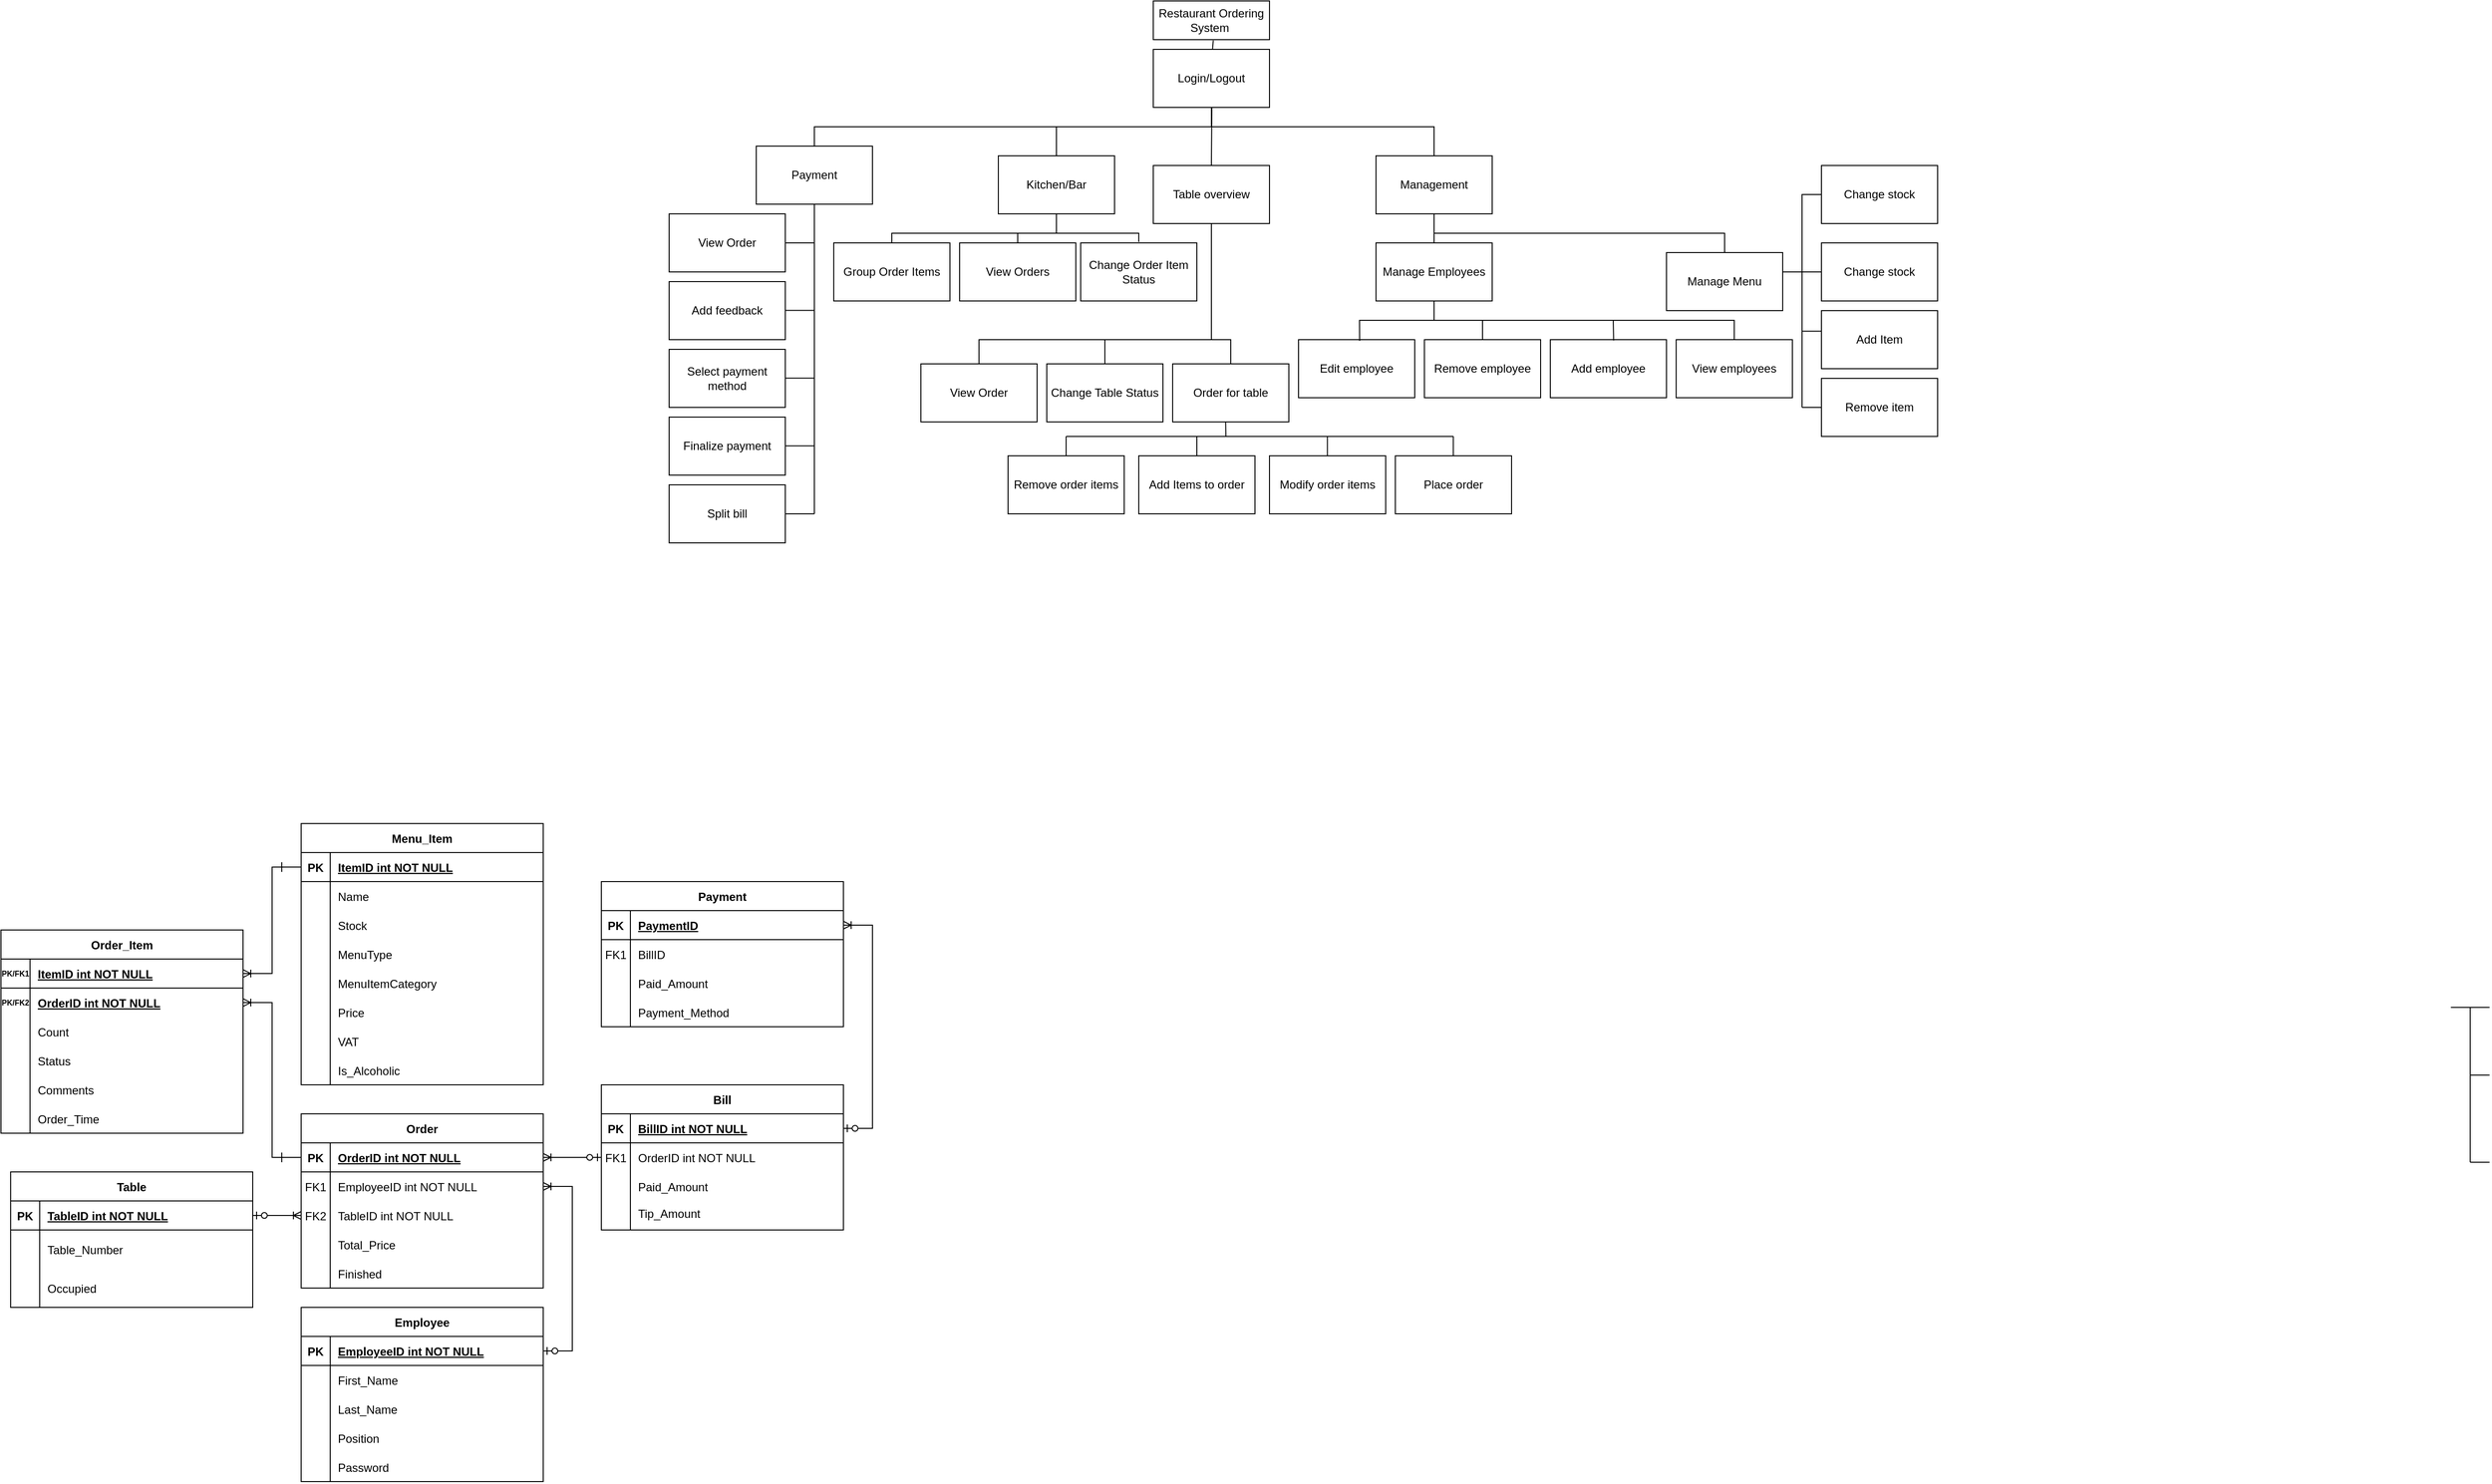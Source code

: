 <mxfile version="24.5.4" type="github">
  <diagram id="R2lEEEUBdFMjLlhIrx00" name="Page-1">
    <mxGraphModel dx="698" dy="1505" grid="1" gridSize="10" guides="1" tooltips="1" connect="1" arrows="1" fold="1" page="1" pageScale="1" pageWidth="850" pageHeight="1100" math="0" shadow="0" extFonts="Permanent Marker^https://fonts.googleapis.com/css?family=Permanent+Marker">
      <root>
        <mxCell id="0" />
        <mxCell id="1" parent="0" />
        <mxCell id="b7wH9J0cJFTUyOy4iVLP-141" value="" style="group" vertex="1" connectable="0" parent="1">
          <mxGeometry x="100" y="-130" width="250.0" height="210" as="geometry" />
        </mxCell>
        <mxCell id="b7wH9J0cJFTUyOy4iVLP-11" value="Order_Item" style="shape=table;startSize=30;container=1;collapsible=1;childLayout=tableLayout;fixedRows=1;rowLines=0;fontStyle=1;align=center;resizeLast=1;" vertex="1" parent="b7wH9J0cJFTUyOy4iVLP-141">
          <mxGeometry width="250.0" height="210" as="geometry" />
        </mxCell>
        <mxCell id="b7wH9J0cJFTUyOy4iVLP-12" value="" style="shape=partialRectangle;collapsible=0;dropTarget=0;pointerEvents=0;fillColor=none;points=[[0,0.5],[1,0.5]];portConstraint=eastwest;top=0;left=0;right=0;bottom=1;" vertex="1" parent="b7wH9J0cJFTUyOy4iVLP-11">
          <mxGeometry y="30" width="250.0" height="30" as="geometry" />
        </mxCell>
        <mxCell id="b7wH9J0cJFTUyOy4iVLP-13" value="PK/FK1" style="shape=partialRectangle;overflow=hidden;connectable=0;fillColor=none;top=0;left=0;bottom=0;right=0;fontStyle=1;fontSize=8;" vertex="1" parent="b7wH9J0cJFTUyOy4iVLP-12">
          <mxGeometry width="30" height="30" as="geometry">
            <mxRectangle width="30" height="30" as="alternateBounds" />
          </mxGeometry>
        </mxCell>
        <mxCell id="b7wH9J0cJFTUyOy4iVLP-14" value="ItemID int NOT NULL " style="shape=partialRectangle;overflow=hidden;connectable=0;fillColor=none;top=0;left=0;bottom=0;right=0;align=left;spacingLeft=6;fontStyle=5;" vertex="1" parent="b7wH9J0cJFTUyOy4iVLP-12">
          <mxGeometry x="30" width="220.0" height="30" as="geometry">
            <mxRectangle width="220.0" height="30" as="alternateBounds" />
          </mxGeometry>
        </mxCell>
        <mxCell id="b7wH9J0cJFTUyOy4iVLP-15" value="" style="shape=partialRectangle;collapsible=0;dropTarget=0;pointerEvents=0;fillColor=none;points=[[0,0.5],[1,0.5]];portConstraint=eastwest;top=0;left=0;right=0;bottom=0;" vertex="1" parent="b7wH9J0cJFTUyOy4iVLP-11">
          <mxGeometry y="60" width="250.0" height="30" as="geometry" />
        </mxCell>
        <mxCell id="b7wH9J0cJFTUyOy4iVLP-16" value="PK/FK2" style="shape=partialRectangle;overflow=hidden;connectable=0;fillColor=none;top=0;left=0;bottom=0;right=0;fontSize=8;fontStyle=1" vertex="1" parent="b7wH9J0cJFTUyOy4iVLP-15">
          <mxGeometry width="30" height="30" as="geometry">
            <mxRectangle width="30" height="30" as="alternateBounds" />
          </mxGeometry>
        </mxCell>
        <mxCell id="b7wH9J0cJFTUyOy4iVLP-17" value="OrderID int NOT NULL" style="shape=partialRectangle;overflow=hidden;connectable=0;fillColor=none;top=0;left=0;bottom=0;right=0;align=left;spacingLeft=6;fontStyle=5" vertex="1" parent="b7wH9J0cJFTUyOy4iVLP-15">
          <mxGeometry x="30" width="220.0" height="30" as="geometry">
            <mxRectangle width="220.0" height="30" as="alternateBounds" />
          </mxGeometry>
        </mxCell>
        <mxCell id="b7wH9J0cJFTUyOy4iVLP-18" value="" style="shape=partialRectangle;collapsible=0;dropTarget=0;pointerEvents=0;fillColor=none;points=[[0,0.5],[1,0.5]];portConstraint=eastwest;top=0;left=0;right=0;bottom=0;" vertex="1" parent="b7wH9J0cJFTUyOy4iVLP-11">
          <mxGeometry y="90" width="250.0" height="30" as="geometry" />
        </mxCell>
        <mxCell id="b7wH9J0cJFTUyOy4iVLP-19" value="" style="shape=partialRectangle;overflow=hidden;connectable=0;fillColor=none;top=0;left=0;bottom=0;right=0;" vertex="1" parent="b7wH9J0cJFTUyOy4iVLP-18">
          <mxGeometry width="30" height="30" as="geometry">
            <mxRectangle width="30" height="30" as="alternateBounds" />
          </mxGeometry>
        </mxCell>
        <mxCell id="b7wH9J0cJFTUyOy4iVLP-20" value="Count" style="shape=partialRectangle;overflow=hidden;connectable=0;fillColor=none;top=0;left=0;bottom=0;right=0;align=left;spacingLeft=6;" vertex="1" parent="b7wH9J0cJFTUyOy4iVLP-18">
          <mxGeometry x="30" width="220.0" height="30" as="geometry">
            <mxRectangle width="220.0" height="30" as="alternateBounds" />
          </mxGeometry>
        </mxCell>
        <mxCell id="b7wH9J0cJFTUyOy4iVLP-134" value="" style="shape=partialRectangle;overflow=hidden;connectable=0;fillColor=none;top=0;left=0;bottom=0;right=0;" vertex="1" parent="b7wH9J0cJFTUyOy4iVLP-141">
          <mxGeometry y="120" width="30" height="30" as="geometry">
            <mxRectangle width="30" height="30" as="alternateBounds" />
          </mxGeometry>
        </mxCell>
        <mxCell id="b7wH9J0cJFTUyOy4iVLP-135" value="Status" style="shape=partialRectangle;overflow=hidden;connectable=0;fillColor=none;top=0;left=0;bottom=0;right=0;align=left;spacingLeft=6;" vertex="1" parent="b7wH9J0cJFTUyOy4iVLP-141">
          <mxGeometry x="30" y="120" width="220.0" height="30" as="geometry">
            <mxRectangle width="220.0" height="30" as="alternateBounds" />
          </mxGeometry>
        </mxCell>
        <mxCell id="b7wH9J0cJFTUyOy4iVLP-136" value="" style="shape=partialRectangle;overflow=hidden;connectable=0;fillColor=none;top=0;left=0;bottom=0;right=0;" vertex="1" parent="b7wH9J0cJFTUyOy4iVLP-141">
          <mxGeometry y="145" width="30" height="30" as="geometry">
            <mxRectangle width="30" height="30" as="alternateBounds" />
          </mxGeometry>
        </mxCell>
        <mxCell id="b7wH9J0cJFTUyOy4iVLP-137" value="Comments" style="shape=partialRectangle;overflow=hidden;connectable=0;fillColor=none;top=0;left=0;bottom=0;right=0;align=left;spacingLeft=6;" vertex="1" parent="b7wH9J0cJFTUyOy4iVLP-141">
          <mxGeometry x="30" y="150" width="220.0" height="30" as="geometry">
            <mxRectangle width="220.0" height="30" as="alternateBounds" />
          </mxGeometry>
        </mxCell>
        <mxCell id="b7wH9J0cJFTUyOy4iVLP-138" value="" style="shape=partialRectangle;overflow=hidden;connectable=0;fillColor=none;top=0;left=0;bottom=0;right=0;" vertex="1" parent="b7wH9J0cJFTUyOy4iVLP-141">
          <mxGeometry y="180" width="30" height="30" as="geometry">
            <mxRectangle width="30" height="30" as="alternateBounds" />
          </mxGeometry>
        </mxCell>
        <mxCell id="b7wH9J0cJFTUyOy4iVLP-139" value="Order_Time" style="shape=partialRectangle;overflow=hidden;connectable=0;fillColor=none;top=0;left=0;bottom=0;right=0;align=left;spacingLeft=6;" vertex="1" parent="b7wH9J0cJFTUyOy4iVLP-141">
          <mxGeometry x="30" y="180" width="220.0" height="30" as="geometry">
            <mxRectangle width="220.0" height="30" as="alternateBounds" />
          </mxGeometry>
        </mxCell>
        <mxCell id="b7wH9J0cJFTUyOy4iVLP-140" value="" style="endArrow=none;html=1;rounded=0;" edge="1" parent="b7wH9J0cJFTUyOy4iVLP-141">
          <mxGeometry width="50" height="50" relative="1" as="geometry">
            <mxPoint x="30" y="210" as="sourcePoint" />
            <mxPoint x="30" y="120" as="targetPoint" />
          </mxGeometry>
        </mxCell>
        <mxCell id="b7wH9J0cJFTUyOy4iVLP-147" value="" style="group" vertex="1" connectable="0" parent="1">
          <mxGeometry x="720" y="30" width="250" height="150" as="geometry" />
        </mxCell>
        <mxCell id="b7wH9J0cJFTUyOy4iVLP-119" value="Bill" style="shape=table;startSize=30;container=1;collapsible=1;childLayout=tableLayout;fixedRows=1;rowLines=0;fontStyle=1;align=center;resizeLast=1;" vertex="1" parent="b7wH9J0cJFTUyOy4iVLP-147">
          <mxGeometry width="250" height="150.0" as="geometry" />
        </mxCell>
        <mxCell id="b7wH9J0cJFTUyOy4iVLP-120" value="" style="shape=partialRectangle;collapsible=0;dropTarget=0;pointerEvents=0;fillColor=none;points=[[0,0.5],[1,0.5]];portConstraint=eastwest;top=0;left=0;right=0;bottom=1;" vertex="1" parent="b7wH9J0cJFTUyOy4iVLP-119">
          <mxGeometry y="30" width="250" height="30" as="geometry" />
        </mxCell>
        <mxCell id="b7wH9J0cJFTUyOy4iVLP-121" value="PK" style="shape=partialRectangle;overflow=hidden;connectable=0;fillColor=none;top=0;left=0;bottom=0;right=0;fontStyle=1;" vertex="1" parent="b7wH9J0cJFTUyOy4iVLP-120">
          <mxGeometry width="30" height="30" as="geometry">
            <mxRectangle width="30" height="30" as="alternateBounds" />
          </mxGeometry>
        </mxCell>
        <mxCell id="b7wH9J0cJFTUyOy4iVLP-122" value="BillID int NOT NULL " style="shape=partialRectangle;overflow=hidden;connectable=0;fillColor=none;top=0;left=0;bottom=0;right=0;align=left;spacingLeft=6;fontStyle=5;" vertex="1" parent="b7wH9J0cJFTUyOy4iVLP-120">
          <mxGeometry x="30" width="220" height="30" as="geometry">
            <mxRectangle width="220" height="30" as="alternateBounds" />
          </mxGeometry>
        </mxCell>
        <mxCell id="b7wH9J0cJFTUyOy4iVLP-123" value="" style="shape=partialRectangle;collapsible=0;dropTarget=0;pointerEvents=0;fillColor=none;points=[[0,0.5],[1,0.5]];portConstraint=eastwest;top=0;left=0;right=0;bottom=0;" vertex="1" parent="b7wH9J0cJFTUyOy4iVLP-119">
          <mxGeometry y="60" width="250" height="30" as="geometry" />
        </mxCell>
        <mxCell id="b7wH9J0cJFTUyOy4iVLP-124" value="FK1" style="shape=partialRectangle;overflow=hidden;connectable=0;fillColor=none;top=0;left=0;bottom=0;right=0;" vertex="1" parent="b7wH9J0cJFTUyOy4iVLP-123">
          <mxGeometry width="30" height="30" as="geometry">
            <mxRectangle width="30" height="30" as="alternateBounds" />
          </mxGeometry>
        </mxCell>
        <mxCell id="b7wH9J0cJFTUyOy4iVLP-125" value="OrderID int NOT NULL" style="shape=partialRectangle;overflow=hidden;connectable=0;fillColor=none;top=0;left=0;bottom=0;right=0;align=left;spacingLeft=6;" vertex="1" parent="b7wH9J0cJFTUyOy4iVLP-123">
          <mxGeometry x="30" width="220" height="30" as="geometry">
            <mxRectangle width="220" height="30" as="alternateBounds" />
          </mxGeometry>
        </mxCell>
        <mxCell id="b7wH9J0cJFTUyOy4iVLP-126" value="" style="shape=partialRectangle;collapsible=0;dropTarget=0;pointerEvents=0;fillColor=none;points=[[0,0.5],[1,0.5]];portConstraint=eastwest;top=0;left=0;right=0;bottom=0;" vertex="1" parent="b7wH9J0cJFTUyOy4iVLP-119">
          <mxGeometry y="90" width="250" height="30" as="geometry" />
        </mxCell>
        <mxCell id="b7wH9J0cJFTUyOy4iVLP-127" value="" style="shape=partialRectangle;overflow=hidden;connectable=0;fillColor=none;top=0;left=0;bottom=0;right=0;" vertex="1" parent="b7wH9J0cJFTUyOy4iVLP-126">
          <mxGeometry width="30" height="30" as="geometry">
            <mxRectangle width="30" height="30" as="alternateBounds" />
          </mxGeometry>
        </mxCell>
        <mxCell id="b7wH9J0cJFTUyOy4iVLP-128" value="Paid_Amount" style="shape=partialRectangle;overflow=hidden;connectable=0;fillColor=none;top=0;left=0;bottom=0;right=0;align=left;spacingLeft=6;" vertex="1" parent="b7wH9J0cJFTUyOy4iVLP-126">
          <mxGeometry x="30" width="220" height="30" as="geometry">
            <mxRectangle width="220" height="30" as="alternateBounds" />
          </mxGeometry>
        </mxCell>
        <mxCell id="b7wH9J0cJFTUyOy4iVLP-142" value="" style="shape=partialRectangle;overflow=hidden;connectable=0;fillColor=none;top=0;left=0;bottom=0;right=0;" vertex="1" parent="b7wH9J0cJFTUyOy4iVLP-147">
          <mxGeometry y="100" width="30" height="25" as="geometry">
            <mxRectangle width="30" height="30" as="alternateBounds" />
          </mxGeometry>
        </mxCell>
        <mxCell id="b7wH9J0cJFTUyOy4iVLP-143" value="Tip_Amount" style="shape=partialRectangle;overflow=hidden;connectable=0;fillColor=none;top=0;left=0;bottom=0;right=0;align=left;spacingLeft=6;" vertex="1" parent="b7wH9J0cJFTUyOy4iVLP-147">
          <mxGeometry x="30" y="120" width="220" height="25" as="geometry">
            <mxRectangle width="220" height="30" as="alternateBounds" />
          </mxGeometry>
        </mxCell>
        <mxCell id="b7wH9J0cJFTUyOy4iVLP-146" value="" style="endArrow=none;html=1;rounded=0;" edge="1" parent="b7wH9J0cJFTUyOy4iVLP-147">
          <mxGeometry width="50" height="50" relative="1" as="geometry">
            <mxPoint x="30" y="150" as="sourcePoint" />
            <mxPoint x="30" y="100" as="targetPoint" />
          </mxGeometry>
        </mxCell>
        <mxCell id="b7wH9J0cJFTUyOy4iVLP-159" value="" style="group" vertex="1" connectable="0" parent="1">
          <mxGeometry x="410" y="60" width="250" height="180" as="geometry" />
        </mxCell>
        <mxCell id="C-vyLk0tnHw3VtMMgP7b-2" value="Order" style="shape=table;startSize=30;container=1;collapsible=1;childLayout=tableLayout;fixedRows=1;rowLines=0;fontStyle=1;align=center;resizeLast=1;" parent="b7wH9J0cJFTUyOy4iVLP-159" vertex="1">
          <mxGeometry width="250" height="180" as="geometry" />
        </mxCell>
        <mxCell id="C-vyLk0tnHw3VtMMgP7b-3" value="" style="shape=partialRectangle;collapsible=0;dropTarget=0;pointerEvents=0;fillColor=none;points=[[0,0.5],[1,0.5]];portConstraint=eastwest;top=0;left=0;right=0;bottom=1;" parent="C-vyLk0tnHw3VtMMgP7b-2" vertex="1">
          <mxGeometry y="30" width="250" height="30" as="geometry" />
        </mxCell>
        <mxCell id="C-vyLk0tnHw3VtMMgP7b-4" value="PK" style="shape=partialRectangle;overflow=hidden;connectable=0;fillColor=none;top=0;left=0;bottom=0;right=0;fontStyle=1;" parent="C-vyLk0tnHw3VtMMgP7b-3" vertex="1">
          <mxGeometry width="30" height="30" as="geometry">
            <mxRectangle width="30" height="30" as="alternateBounds" />
          </mxGeometry>
        </mxCell>
        <mxCell id="C-vyLk0tnHw3VtMMgP7b-5" value="OrderID int NOT NULL " style="shape=partialRectangle;overflow=hidden;connectable=0;fillColor=none;top=0;left=0;bottom=0;right=0;align=left;spacingLeft=6;fontStyle=5;" parent="C-vyLk0tnHw3VtMMgP7b-3" vertex="1">
          <mxGeometry x="30" width="220" height="30" as="geometry">
            <mxRectangle width="220" height="30" as="alternateBounds" />
          </mxGeometry>
        </mxCell>
        <mxCell id="C-vyLk0tnHw3VtMMgP7b-6" value="" style="shape=partialRectangle;collapsible=0;dropTarget=0;pointerEvents=0;fillColor=none;points=[[0,0.5],[1,0.5]];portConstraint=eastwest;top=0;left=0;right=0;bottom=0;" parent="C-vyLk0tnHw3VtMMgP7b-2" vertex="1">
          <mxGeometry y="60" width="250" height="30" as="geometry" />
        </mxCell>
        <mxCell id="C-vyLk0tnHw3VtMMgP7b-7" value="FK1" style="shape=partialRectangle;overflow=hidden;connectable=0;fillColor=none;top=0;left=0;bottom=0;right=0;" parent="C-vyLk0tnHw3VtMMgP7b-6" vertex="1">
          <mxGeometry width="30" height="30" as="geometry">
            <mxRectangle width="30" height="30" as="alternateBounds" />
          </mxGeometry>
        </mxCell>
        <mxCell id="C-vyLk0tnHw3VtMMgP7b-8" value="EmployeeID int NOT NULL" style="shape=partialRectangle;overflow=hidden;connectable=0;fillColor=none;top=0;left=0;bottom=0;right=0;align=left;spacingLeft=6;" parent="C-vyLk0tnHw3VtMMgP7b-6" vertex="1">
          <mxGeometry x="30" width="220" height="30" as="geometry">
            <mxRectangle width="220" height="30" as="alternateBounds" />
          </mxGeometry>
        </mxCell>
        <mxCell id="C-vyLk0tnHw3VtMMgP7b-9" value="" style="shape=partialRectangle;collapsible=0;dropTarget=0;pointerEvents=0;fillColor=none;points=[[0,0.5],[1,0.5]];portConstraint=eastwest;top=0;left=0;right=0;bottom=0;" parent="C-vyLk0tnHw3VtMMgP7b-2" vertex="1">
          <mxGeometry y="90" width="250" height="30" as="geometry" />
        </mxCell>
        <mxCell id="C-vyLk0tnHw3VtMMgP7b-10" value="FK2" style="shape=partialRectangle;overflow=hidden;connectable=0;fillColor=none;top=0;left=0;bottom=0;right=0;" parent="C-vyLk0tnHw3VtMMgP7b-9" vertex="1">
          <mxGeometry width="30" height="30" as="geometry">
            <mxRectangle width="30" height="30" as="alternateBounds" />
          </mxGeometry>
        </mxCell>
        <mxCell id="C-vyLk0tnHw3VtMMgP7b-11" value="TableID int NOT NULL" style="shape=partialRectangle;overflow=hidden;connectable=0;fillColor=none;top=0;left=0;bottom=0;right=0;align=left;spacingLeft=6;" parent="C-vyLk0tnHw3VtMMgP7b-9" vertex="1">
          <mxGeometry x="30" width="220" height="30" as="geometry">
            <mxRectangle width="220" height="30" as="alternateBounds" />
          </mxGeometry>
        </mxCell>
        <mxCell id="b7wH9J0cJFTUyOy4iVLP-154" value="" style="shape=partialRectangle;overflow=hidden;connectable=0;fillColor=none;top=0;left=0;bottom=0;right=0;" vertex="1" parent="b7wH9J0cJFTUyOy4iVLP-159">
          <mxGeometry y="120" width="30" height="30" as="geometry">
            <mxRectangle width="30" height="30" as="alternateBounds" />
          </mxGeometry>
        </mxCell>
        <mxCell id="b7wH9J0cJFTUyOy4iVLP-155" value="Total_Price" style="shape=partialRectangle;overflow=hidden;connectable=0;fillColor=none;top=0;left=0;bottom=0;right=0;align=left;spacingLeft=6;" vertex="1" parent="b7wH9J0cJFTUyOy4iVLP-159">
          <mxGeometry x="30" y="120" width="220" height="30" as="geometry">
            <mxRectangle width="220" height="30" as="alternateBounds" />
          </mxGeometry>
        </mxCell>
        <mxCell id="b7wH9J0cJFTUyOy4iVLP-156" value="" style="shape=partialRectangle;overflow=hidden;connectable=0;fillColor=none;top=0;left=0;bottom=0;right=0;" vertex="1" parent="b7wH9J0cJFTUyOy4iVLP-159">
          <mxGeometry y="150" width="30" height="30" as="geometry">
            <mxRectangle width="30" height="30" as="alternateBounds" />
          </mxGeometry>
        </mxCell>
        <mxCell id="b7wH9J0cJFTUyOy4iVLP-157" value="Finished" style="shape=partialRectangle;overflow=hidden;connectable=0;fillColor=none;top=0;left=0;bottom=0;right=0;align=left;spacingLeft=6;" vertex="1" parent="b7wH9J0cJFTUyOy4iVLP-159">
          <mxGeometry x="30" y="150" width="220" height="30" as="geometry">
            <mxRectangle width="220" height="30" as="alternateBounds" />
          </mxGeometry>
        </mxCell>
        <mxCell id="b7wH9J0cJFTUyOy4iVLP-158" value="" style="endArrow=none;html=1;rounded=0;" edge="1" parent="b7wH9J0cJFTUyOy4iVLP-159">
          <mxGeometry width="50" height="50" relative="1" as="geometry">
            <mxPoint x="30" y="180" as="sourcePoint" />
            <mxPoint x="30" y="120" as="targetPoint" />
          </mxGeometry>
        </mxCell>
        <mxCell id="b7wH9J0cJFTUyOy4iVLP-160" value="" style="group" vertex="1" connectable="0" parent="1">
          <mxGeometry x="110" y="120" width="250" height="140" as="geometry" />
        </mxCell>
        <mxCell id="C-vyLk0tnHw3VtMMgP7b-23" value="Table" style="shape=table;startSize=30;container=1;collapsible=1;childLayout=tableLayout;fixedRows=1;rowLines=0;fontStyle=1;align=center;resizeLast=1;" parent="b7wH9J0cJFTUyOy4iVLP-160" vertex="1">
          <mxGeometry width="250" height="140" as="geometry" />
        </mxCell>
        <mxCell id="C-vyLk0tnHw3VtMMgP7b-24" value="" style="shape=partialRectangle;collapsible=0;dropTarget=0;pointerEvents=0;fillColor=none;points=[[0,0.5],[1,0.5]];portConstraint=eastwest;top=0;left=0;right=0;bottom=1;" parent="C-vyLk0tnHw3VtMMgP7b-23" vertex="1">
          <mxGeometry y="30" width="250" height="30" as="geometry" />
        </mxCell>
        <mxCell id="C-vyLk0tnHw3VtMMgP7b-25" value="PK" style="shape=partialRectangle;overflow=hidden;connectable=0;fillColor=none;top=0;left=0;bottom=0;right=0;fontStyle=1;" parent="C-vyLk0tnHw3VtMMgP7b-24" vertex="1">
          <mxGeometry width="30" height="30" as="geometry">
            <mxRectangle width="30" height="30" as="alternateBounds" />
          </mxGeometry>
        </mxCell>
        <mxCell id="C-vyLk0tnHw3VtMMgP7b-26" value="TableID int NOT NULL " style="shape=partialRectangle;overflow=hidden;connectable=0;fillColor=none;top=0;left=0;bottom=0;right=0;align=left;spacingLeft=6;fontStyle=5;" parent="C-vyLk0tnHw3VtMMgP7b-24" vertex="1">
          <mxGeometry x="30" width="220" height="30" as="geometry">
            <mxRectangle width="220" height="30" as="alternateBounds" />
          </mxGeometry>
        </mxCell>
        <mxCell id="C-vyLk0tnHw3VtMMgP7b-27" value="" style="shape=partialRectangle;collapsible=0;dropTarget=0;pointerEvents=0;fillColor=none;points=[[0,0.5],[1,0.5]];portConstraint=eastwest;top=0;left=0;right=0;bottom=0;" parent="C-vyLk0tnHw3VtMMgP7b-23" vertex="1">
          <mxGeometry y="60" width="250" height="40" as="geometry" />
        </mxCell>
        <mxCell id="C-vyLk0tnHw3VtMMgP7b-28" value="" style="shape=partialRectangle;overflow=hidden;connectable=0;fillColor=none;top=0;left=0;bottom=0;right=0;" parent="C-vyLk0tnHw3VtMMgP7b-27" vertex="1">
          <mxGeometry width="30" height="40" as="geometry">
            <mxRectangle width="30" height="40" as="alternateBounds" />
          </mxGeometry>
        </mxCell>
        <mxCell id="C-vyLk0tnHw3VtMMgP7b-29" value="Table_Number" style="shape=partialRectangle;overflow=hidden;connectable=0;fillColor=none;top=0;left=0;bottom=0;right=0;align=left;spacingLeft=6;" parent="C-vyLk0tnHw3VtMMgP7b-27" vertex="1">
          <mxGeometry x="30" width="220" height="40" as="geometry">
            <mxRectangle width="220" height="40" as="alternateBounds" />
          </mxGeometry>
        </mxCell>
        <mxCell id="b7wH9J0cJFTUyOy4iVLP-148" value="" style="shape=partialRectangle;overflow=hidden;connectable=0;fillColor=none;top=0;left=0;bottom=0;right=0;" vertex="1" parent="b7wH9J0cJFTUyOy4iVLP-160">
          <mxGeometry y="100" width="30" height="40" as="geometry">
            <mxRectangle width="30" height="40" as="alternateBounds" />
          </mxGeometry>
        </mxCell>
        <mxCell id="b7wH9J0cJFTUyOy4iVLP-149" value="Occupied" style="shape=partialRectangle;overflow=hidden;connectable=0;fillColor=none;top=0;left=0;bottom=0;right=0;align=left;spacingLeft=6;" vertex="1" parent="b7wH9J0cJFTUyOy4iVLP-160">
          <mxGeometry x="30" y="100" width="220" height="40" as="geometry">
            <mxRectangle width="220" height="40" as="alternateBounds" />
          </mxGeometry>
        </mxCell>
        <mxCell id="b7wH9J0cJFTUyOy4iVLP-152" value="" style="endArrow=none;html=1;rounded=0;" edge="1" parent="b7wH9J0cJFTUyOy4iVLP-160">
          <mxGeometry width="50" height="50" relative="1" as="geometry">
            <mxPoint x="30" y="140" as="sourcePoint" />
            <mxPoint x="30" y="100" as="targetPoint" />
          </mxGeometry>
        </mxCell>
        <mxCell id="b7wH9J0cJFTUyOy4iVLP-166" value="" style="group" vertex="1" connectable="0" parent="1">
          <mxGeometry x="410" y="260" width="250" height="180" as="geometry" />
        </mxCell>
        <mxCell id="C-vyLk0tnHw3VtMMgP7b-13" value="Employee" style="shape=table;startSize=30;container=1;collapsible=1;childLayout=tableLayout;fixedRows=1;rowLines=0;fontStyle=1;align=center;resizeLast=1;" parent="b7wH9J0cJFTUyOy4iVLP-166" vertex="1">
          <mxGeometry width="250" height="180" as="geometry" />
        </mxCell>
        <mxCell id="C-vyLk0tnHw3VtMMgP7b-14" value="" style="shape=partialRectangle;collapsible=0;dropTarget=0;pointerEvents=0;fillColor=none;points=[[0,0.5],[1,0.5]];portConstraint=eastwest;top=0;left=0;right=0;bottom=1;" parent="C-vyLk0tnHw3VtMMgP7b-13" vertex="1">
          <mxGeometry y="30" width="250" height="30" as="geometry" />
        </mxCell>
        <mxCell id="C-vyLk0tnHw3VtMMgP7b-15" value="PK" style="shape=partialRectangle;overflow=hidden;connectable=0;fillColor=none;top=0;left=0;bottom=0;right=0;fontStyle=1;" parent="C-vyLk0tnHw3VtMMgP7b-14" vertex="1">
          <mxGeometry width="30" height="30" as="geometry">
            <mxRectangle width="30" height="30" as="alternateBounds" />
          </mxGeometry>
        </mxCell>
        <mxCell id="C-vyLk0tnHw3VtMMgP7b-16" value="EmployeeID int NOT NULL " style="shape=partialRectangle;overflow=hidden;connectable=0;fillColor=none;top=0;left=0;bottom=0;right=0;align=left;spacingLeft=6;fontStyle=5;" parent="C-vyLk0tnHw3VtMMgP7b-14" vertex="1">
          <mxGeometry x="30" width="220" height="30" as="geometry">
            <mxRectangle width="220" height="30" as="alternateBounds" />
          </mxGeometry>
        </mxCell>
        <mxCell id="C-vyLk0tnHw3VtMMgP7b-17" value="" style="shape=partialRectangle;collapsible=0;dropTarget=0;pointerEvents=0;fillColor=none;points=[[0,0.5],[1,0.5]];portConstraint=eastwest;top=0;left=0;right=0;bottom=0;" parent="C-vyLk0tnHw3VtMMgP7b-13" vertex="1">
          <mxGeometry y="60" width="250" height="30" as="geometry" />
        </mxCell>
        <mxCell id="C-vyLk0tnHw3VtMMgP7b-18" value="" style="shape=partialRectangle;overflow=hidden;connectable=0;fillColor=none;top=0;left=0;bottom=0;right=0;" parent="C-vyLk0tnHw3VtMMgP7b-17" vertex="1">
          <mxGeometry width="30" height="30" as="geometry">
            <mxRectangle width="30" height="30" as="alternateBounds" />
          </mxGeometry>
        </mxCell>
        <mxCell id="C-vyLk0tnHw3VtMMgP7b-19" value="First_Name" style="shape=partialRectangle;overflow=hidden;connectable=0;fillColor=none;top=0;left=0;bottom=0;right=0;align=left;spacingLeft=6;" parent="C-vyLk0tnHw3VtMMgP7b-17" vertex="1">
          <mxGeometry x="30" width="220" height="30" as="geometry">
            <mxRectangle width="220" height="30" as="alternateBounds" />
          </mxGeometry>
        </mxCell>
        <mxCell id="C-vyLk0tnHw3VtMMgP7b-20" value="" style="shape=partialRectangle;collapsible=0;dropTarget=0;pointerEvents=0;fillColor=none;points=[[0,0.5],[1,0.5]];portConstraint=eastwest;top=0;left=0;right=0;bottom=0;" parent="C-vyLk0tnHw3VtMMgP7b-13" vertex="1">
          <mxGeometry y="90" width="250" height="30" as="geometry" />
        </mxCell>
        <mxCell id="C-vyLk0tnHw3VtMMgP7b-21" value="" style="shape=partialRectangle;overflow=hidden;connectable=0;fillColor=none;top=0;left=0;bottom=0;right=0;" parent="C-vyLk0tnHw3VtMMgP7b-20" vertex="1">
          <mxGeometry width="30" height="30" as="geometry">
            <mxRectangle width="30" height="30" as="alternateBounds" />
          </mxGeometry>
        </mxCell>
        <mxCell id="C-vyLk0tnHw3VtMMgP7b-22" value="Last_Name" style="shape=partialRectangle;overflow=hidden;connectable=0;fillColor=none;top=0;left=0;bottom=0;right=0;align=left;spacingLeft=6;" parent="C-vyLk0tnHw3VtMMgP7b-20" vertex="1">
          <mxGeometry x="30" width="220" height="30" as="geometry">
            <mxRectangle width="220" height="30" as="alternateBounds" />
          </mxGeometry>
        </mxCell>
        <mxCell id="b7wH9J0cJFTUyOy4iVLP-161" value="" style="shape=partialRectangle;overflow=hidden;connectable=0;fillColor=none;top=0;left=0;bottom=0;right=0;" vertex="1" parent="b7wH9J0cJFTUyOy4iVLP-166">
          <mxGeometry y="120" width="30" height="30" as="geometry">
            <mxRectangle width="30" height="30" as="alternateBounds" />
          </mxGeometry>
        </mxCell>
        <mxCell id="b7wH9J0cJFTUyOy4iVLP-162" value="Position" style="shape=partialRectangle;overflow=hidden;connectable=0;fillColor=none;top=0;left=0;bottom=0;right=0;align=left;spacingLeft=6;" vertex="1" parent="b7wH9J0cJFTUyOy4iVLP-166">
          <mxGeometry x="30" y="120" width="220" height="30" as="geometry">
            <mxRectangle width="220" height="30" as="alternateBounds" />
          </mxGeometry>
        </mxCell>
        <mxCell id="b7wH9J0cJFTUyOy4iVLP-163" value="" style="shape=partialRectangle;overflow=hidden;connectable=0;fillColor=none;top=0;left=0;bottom=0;right=0;" vertex="1" parent="b7wH9J0cJFTUyOy4iVLP-166">
          <mxGeometry y="150" width="30" height="30" as="geometry">
            <mxRectangle width="30" height="30" as="alternateBounds" />
          </mxGeometry>
        </mxCell>
        <mxCell id="b7wH9J0cJFTUyOy4iVLP-164" value="Password" style="shape=partialRectangle;overflow=hidden;connectable=0;fillColor=none;top=0;left=0;bottom=0;right=0;align=left;spacingLeft=6;" vertex="1" parent="b7wH9J0cJFTUyOy4iVLP-166">
          <mxGeometry x="30" y="150" width="220" height="30" as="geometry">
            <mxRectangle width="220" height="30" as="alternateBounds" />
          </mxGeometry>
        </mxCell>
        <mxCell id="b7wH9J0cJFTUyOy4iVLP-165" value="" style="endArrow=none;html=1;rounded=0;" edge="1" parent="b7wH9J0cJFTUyOy4iVLP-166">
          <mxGeometry width="50" height="50" relative="1" as="geometry">
            <mxPoint x="30" y="180" as="sourcePoint" />
            <mxPoint x="30" y="120" as="targetPoint" />
          </mxGeometry>
        </mxCell>
        <mxCell id="b7wH9J0cJFTUyOy4iVLP-181" value="" style="group" vertex="1" connectable="0" parent="1">
          <mxGeometry x="410" y="-240" width="250" height="270" as="geometry" />
        </mxCell>
        <mxCell id="b7wH9J0cJFTUyOy4iVLP-1" value="Menu_Item" style="shape=table;startSize=30;container=1;collapsible=1;childLayout=tableLayout;fixedRows=1;rowLines=0;fontStyle=1;align=center;resizeLast=1;" vertex="1" parent="b7wH9J0cJFTUyOy4iVLP-181">
          <mxGeometry width="250" height="270" as="geometry" />
        </mxCell>
        <mxCell id="b7wH9J0cJFTUyOy4iVLP-2" value="" style="shape=partialRectangle;collapsible=0;dropTarget=0;pointerEvents=0;fillColor=none;points=[[0,0.5],[1,0.5]];portConstraint=eastwest;top=0;left=0;right=0;bottom=1;" vertex="1" parent="b7wH9J0cJFTUyOy4iVLP-1">
          <mxGeometry y="30" width="250" height="30" as="geometry" />
        </mxCell>
        <mxCell id="b7wH9J0cJFTUyOy4iVLP-3" value="PK" style="shape=partialRectangle;overflow=hidden;connectable=0;fillColor=none;top=0;left=0;bottom=0;right=0;fontStyle=1;" vertex="1" parent="b7wH9J0cJFTUyOy4iVLP-2">
          <mxGeometry width="30" height="30" as="geometry">
            <mxRectangle width="30" height="30" as="alternateBounds" />
          </mxGeometry>
        </mxCell>
        <mxCell id="b7wH9J0cJFTUyOy4iVLP-4" value="ItemID int NOT NULL " style="shape=partialRectangle;overflow=hidden;connectable=0;fillColor=none;top=0;left=0;bottom=0;right=0;align=left;spacingLeft=6;fontStyle=5;" vertex="1" parent="b7wH9J0cJFTUyOy4iVLP-2">
          <mxGeometry x="30" width="220" height="30" as="geometry">
            <mxRectangle width="220" height="30" as="alternateBounds" />
          </mxGeometry>
        </mxCell>
        <mxCell id="b7wH9J0cJFTUyOy4iVLP-5" value="" style="shape=partialRectangle;collapsible=0;dropTarget=0;pointerEvents=0;fillColor=none;points=[[0,0.5],[1,0.5]];portConstraint=eastwest;top=0;left=0;right=0;bottom=0;" vertex="1" parent="b7wH9J0cJFTUyOy4iVLP-1">
          <mxGeometry y="60" width="250" height="30" as="geometry" />
        </mxCell>
        <mxCell id="b7wH9J0cJFTUyOy4iVLP-6" value="" style="shape=partialRectangle;overflow=hidden;connectable=0;fillColor=none;top=0;left=0;bottom=0;right=0;" vertex="1" parent="b7wH9J0cJFTUyOy4iVLP-5">
          <mxGeometry width="30" height="30" as="geometry">
            <mxRectangle width="30" height="30" as="alternateBounds" />
          </mxGeometry>
        </mxCell>
        <mxCell id="b7wH9J0cJFTUyOy4iVLP-7" value="Name" style="shape=partialRectangle;overflow=hidden;connectable=0;fillColor=none;top=0;left=0;bottom=0;right=0;align=left;spacingLeft=6;" vertex="1" parent="b7wH9J0cJFTUyOy4iVLP-5">
          <mxGeometry x="30" width="220" height="30" as="geometry">
            <mxRectangle width="220" height="30" as="alternateBounds" />
          </mxGeometry>
        </mxCell>
        <mxCell id="b7wH9J0cJFTUyOy4iVLP-8" value="" style="shape=partialRectangle;collapsible=0;dropTarget=0;pointerEvents=0;fillColor=none;points=[[0,0.5],[1,0.5]];portConstraint=eastwest;top=0;left=0;right=0;bottom=0;" vertex="1" parent="b7wH9J0cJFTUyOy4iVLP-1">
          <mxGeometry y="90" width="250" height="30" as="geometry" />
        </mxCell>
        <mxCell id="b7wH9J0cJFTUyOy4iVLP-9" value="" style="shape=partialRectangle;overflow=hidden;connectable=0;fillColor=none;top=0;left=0;bottom=0;right=0;" vertex="1" parent="b7wH9J0cJFTUyOy4iVLP-8">
          <mxGeometry width="30" height="30" as="geometry">
            <mxRectangle width="30" height="30" as="alternateBounds" />
          </mxGeometry>
        </mxCell>
        <mxCell id="b7wH9J0cJFTUyOy4iVLP-10" value="Stock" style="shape=partialRectangle;overflow=hidden;connectable=0;fillColor=none;top=0;left=0;bottom=0;right=0;align=left;spacingLeft=6;" vertex="1" parent="b7wH9J0cJFTUyOy4iVLP-8">
          <mxGeometry x="30" width="220" height="30" as="geometry">
            <mxRectangle width="220" height="30" as="alternateBounds" />
          </mxGeometry>
        </mxCell>
        <mxCell id="b7wH9J0cJFTUyOy4iVLP-167" value="" style="shape=partialRectangle;overflow=hidden;connectable=0;fillColor=none;top=0;left=0;bottom=0;right=0;" vertex="1" parent="b7wH9J0cJFTUyOy4iVLP-181">
          <mxGeometry y="120" width="30" height="30" as="geometry">
            <mxRectangle width="30" height="30" as="alternateBounds" />
          </mxGeometry>
        </mxCell>
        <mxCell id="b7wH9J0cJFTUyOy4iVLP-168" value="MenuType" style="shape=partialRectangle;overflow=hidden;connectable=0;fillColor=none;top=0;left=0;bottom=0;right=0;align=left;spacingLeft=6;" vertex="1" parent="b7wH9J0cJFTUyOy4iVLP-181">
          <mxGeometry x="30" y="120" width="220" height="30" as="geometry">
            <mxRectangle width="220" height="30" as="alternateBounds" />
          </mxGeometry>
        </mxCell>
        <mxCell id="b7wH9J0cJFTUyOy4iVLP-172" value="" style="shape=partialRectangle;overflow=hidden;connectable=0;fillColor=none;top=0;left=0;bottom=0;right=0;" vertex="1" parent="b7wH9J0cJFTUyOy4iVLP-181">
          <mxGeometry y="150" width="30" height="30" as="geometry">
            <mxRectangle width="30" height="30" as="alternateBounds" />
          </mxGeometry>
        </mxCell>
        <mxCell id="b7wH9J0cJFTUyOy4iVLP-173" value="MenuItemCategory" style="shape=partialRectangle;overflow=hidden;connectable=0;fillColor=none;top=0;left=0;bottom=0;right=0;align=left;spacingLeft=6;" vertex="1" parent="b7wH9J0cJFTUyOy4iVLP-181">
          <mxGeometry x="30" y="150" width="220" height="30" as="geometry">
            <mxRectangle width="220" height="30" as="alternateBounds" />
          </mxGeometry>
        </mxCell>
        <mxCell id="b7wH9J0cJFTUyOy4iVLP-174" value="" style="shape=partialRectangle;overflow=hidden;connectable=0;fillColor=none;top=0;left=0;bottom=0;right=0;" vertex="1" parent="b7wH9J0cJFTUyOy4iVLP-181">
          <mxGeometry y="180" width="30" height="30" as="geometry">
            <mxRectangle width="30" height="30" as="alternateBounds" />
          </mxGeometry>
        </mxCell>
        <mxCell id="b7wH9J0cJFTUyOy4iVLP-175" value="Price" style="shape=partialRectangle;overflow=hidden;connectable=0;fillColor=none;top=0;left=0;bottom=0;right=0;align=left;spacingLeft=6;" vertex="1" parent="b7wH9J0cJFTUyOy4iVLP-181">
          <mxGeometry x="30" y="180" width="220" height="30" as="geometry">
            <mxRectangle width="220" height="30" as="alternateBounds" />
          </mxGeometry>
        </mxCell>
        <mxCell id="b7wH9J0cJFTUyOy4iVLP-176" value="" style="shape=partialRectangle;overflow=hidden;connectable=0;fillColor=none;top=0;left=0;bottom=0;right=0;" vertex="1" parent="b7wH9J0cJFTUyOy4iVLP-181">
          <mxGeometry y="210" width="30" height="30" as="geometry">
            <mxRectangle width="30" height="30" as="alternateBounds" />
          </mxGeometry>
        </mxCell>
        <mxCell id="b7wH9J0cJFTUyOy4iVLP-177" value="VAT" style="shape=partialRectangle;overflow=hidden;connectable=0;fillColor=none;top=0;left=0;bottom=0;right=0;align=left;spacingLeft=6;" vertex="1" parent="b7wH9J0cJFTUyOy4iVLP-181">
          <mxGeometry x="30" y="210" width="220" height="30" as="geometry">
            <mxRectangle width="220" height="30" as="alternateBounds" />
          </mxGeometry>
        </mxCell>
        <mxCell id="b7wH9J0cJFTUyOy4iVLP-178" value="" style="shape=partialRectangle;overflow=hidden;connectable=0;fillColor=none;top=0;left=0;bottom=0;right=0;" vertex="1" parent="b7wH9J0cJFTUyOy4iVLP-181">
          <mxGeometry y="240" width="30" height="30" as="geometry">
            <mxRectangle width="30" height="30" as="alternateBounds" />
          </mxGeometry>
        </mxCell>
        <mxCell id="b7wH9J0cJFTUyOy4iVLP-179" value="Is_Alcoholic" style="shape=partialRectangle;overflow=hidden;connectable=0;fillColor=none;top=0;left=0;bottom=0;right=0;align=left;spacingLeft=6;" vertex="1" parent="b7wH9J0cJFTUyOy4iVLP-181">
          <mxGeometry x="30" y="240" width="220" height="30" as="geometry">
            <mxRectangle width="220" height="30" as="alternateBounds" />
          </mxGeometry>
        </mxCell>
        <mxCell id="b7wH9J0cJFTUyOy4iVLP-180" value="" style="endArrow=none;html=1;rounded=0;" edge="1" parent="b7wH9J0cJFTUyOy4iVLP-181">
          <mxGeometry width="50" height="50" relative="1" as="geometry">
            <mxPoint x="30" y="270" as="sourcePoint" />
            <mxPoint x="30" y="120" as="targetPoint" />
          </mxGeometry>
        </mxCell>
        <mxCell id="b7wH9J0cJFTUyOy4iVLP-182" value="" style="edgeStyle=entityRelationEdgeStyle;fontSize=12;html=1;endArrow=ERoneToMany;startArrow=ERzeroToOne;rounded=0;" edge="1" parent="1" source="C-vyLk0tnHw3VtMMgP7b-24" target="C-vyLk0tnHw3VtMMgP7b-9">
          <mxGeometry width="100" height="100" relative="1" as="geometry">
            <mxPoint x="80" y="330" as="sourcePoint" />
            <mxPoint x="230" y="270" as="targetPoint" />
          </mxGeometry>
        </mxCell>
        <mxCell id="b7wH9J0cJFTUyOy4iVLP-183" value="" style="edgeStyle=entityRelationEdgeStyle;fontSize=12;html=1;endArrow=ERoneToMany;startArrow=ERzeroToOne;rounded=0;" edge="1" parent="1" source="C-vyLk0tnHw3VtMMgP7b-14" target="C-vyLk0tnHw3VtMMgP7b-6">
          <mxGeometry width="100" height="100" relative="1" as="geometry">
            <mxPoint x="50" y="400" as="sourcePoint" />
            <mxPoint x="110" y="300" as="targetPoint" />
          </mxGeometry>
        </mxCell>
        <mxCell id="b7wH9J0cJFTUyOy4iVLP-184" value="" style="edgeStyle=entityRelationEdgeStyle;fontSize=12;html=1;endArrow=ERoneToMany;startArrow=ERzeroToOne;rounded=0;" edge="1" parent="1" source="b7wH9J0cJFTUyOy4iVLP-123" target="C-vyLk0tnHw3VtMMgP7b-3">
          <mxGeometry width="100" height="100" relative="1" as="geometry">
            <mxPoint x="30" y="490" as="sourcePoint" />
            <mxPoint x="-60" y="180" as="targetPoint" />
          </mxGeometry>
        </mxCell>
        <mxCell id="b7wH9J0cJFTUyOy4iVLP-187" value="" style="edgeStyle=entityRelationEdgeStyle;fontSize=12;html=1;endArrow=ERoneToMany;rounded=0;" edge="1" parent="1" source="b7wH9J0cJFTUyOy4iVLP-2" target="b7wH9J0cJFTUyOy4iVLP-12">
          <mxGeometry width="100" height="100" relative="1" as="geometry">
            <mxPoint x="650" y="-285" as="sourcePoint" />
            <mxPoint x="930" y="-10" as="targetPoint" />
          </mxGeometry>
        </mxCell>
        <mxCell id="b7wH9J0cJFTUyOy4iVLP-188" value="" style="edgeStyle=entityRelationEdgeStyle;fontSize=12;html=1;endArrow=ERoneToMany;rounded=0;" edge="1" parent="1" source="C-vyLk0tnHw3VtMMgP7b-3" target="b7wH9J0cJFTUyOy4iVLP-15">
          <mxGeometry width="100" height="100" relative="1" as="geometry">
            <mxPoint x="330" y="130" as="sourcePoint" />
            <mxPoint x="320" y="10" as="targetPoint" />
            <Array as="points">
              <mxPoint x="400" y="165" />
              <mxPoint x="110" y="125" />
            </Array>
          </mxGeometry>
        </mxCell>
        <mxCell id="b7wH9J0cJFTUyOy4iVLP-192" value="" style="endArrow=none;html=1;rounded=0;" edge="1" parent="1">
          <mxGeometry width="50" height="50" relative="1" as="geometry">
            <mxPoint x="390" y="-190" as="sourcePoint" />
            <mxPoint x="390" y="-200" as="targetPoint" />
          </mxGeometry>
        </mxCell>
        <mxCell id="b7wH9J0cJFTUyOy4iVLP-193" value="" style="endArrow=none;html=1;rounded=0;" edge="1" parent="1">
          <mxGeometry width="50" height="50" relative="1" as="geometry">
            <mxPoint x="390" y="110" as="sourcePoint" />
            <mxPoint x="390" y="100" as="targetPoint" />
          </mxGeometry>
        </mxCell>
        <mxCell id="b7wH9J0cJFTUyOy4iVLP-194" value="" style="group" vertex="1" connectable="0" parent="1">
          <mxGeometry x="720" y="-180" width="250" height="180" as="geometry" />
        </mxCell>
        <mxCell id="b7wH9J0cJFTUyOy4iVLP-195" value="Payment" style="shape=table;startSize=30;container=1;collapsible=1;childLayout=tableLayout;fixedRows=1;rowLines=0;fontStyle=1;align=center;resizeLast=1;" vertex="1" parent="b7wH9J0cJFTUyOy4iVLP-194">
          <mxGeometry width="250" height="150" as="geometry" />
        </mxCell>
        <mxCell id="b7wH9J0cJFTUyOy4iVLP-196" value="" style="shape=partialRectangle;collapsible=0;dropTarget=0;pointerEvents=0;fillColor=none;points=[[0,0.5],[1,0.5]];portConstraint=eastwest;top=0;left=0;right=0;bottom=1;" vertex="1" parent="b7wH9J0cJFTUyOy4iVLP-195">
          <mxGeometry y="30" width="250" height="30" as="geometry" />
        </mxCell>
        <mxCell id="b7wH9J0cJFTUyOy4iVLP-197" value="PK" style="shape=partialRectangle;overflow=hidden;connectable=0;fillColor=none;top=0;left=0;bottom=0;right=0;fontStyle=1;" vertex="1" parent="b7wH9J0cJFTUyOy4iVLP-196">
          <mxGeometry width="30" height="30" as="geometry">
            <mxRectangle width="30" height="30" as="alternateBounds" />
          </mxGeometry>
        </mxCell>
        <mxCell id="b7wH9J0cJFTUyOy4iVLP-198" value="PaymentID" style="shape=partialRectangle;overflow=hidden;connectable=0;fillColor=none;top=0;left=0;bottom=0;right=0;align=left;spacingLeft=6;fontStyle=5;" vertex="1" parent="b7wH9J0cJFTUyOy4iVLP-196">
          <mxGeometry x="30" width="220" height="30" as="geometry">
            <mxRectangle width="220" height="30" as="alternateBounds" />
          </mxGeometry>
        </mxCell>
        <mxCell id="b7wH9J0cJFTUyOy4iVLP-199" value="" style="shape=partialRectangle;collapsible=0;dropTarget=0;pointerEvents=0;fillColor=none;points=[[0,0.5],[1,0.5]];portConstraint=eastwest;top=0;left=0;right=0;bottom=0;" vertex="1" parent="b7wH9J0cJFTUyOy4iVLP-195">
          <mxGeometry y="60" width="250" height="30" as="geometry" />
        </mxCell>
        <mxCell id="b7wH9J0cJFTUyOy4iVLP-200" value="FK1" style="shape=partialRectangle;overflow=hidden;connectable=0;fillColor=none;top=0;left=0;bottom=0;right=0;" vertex="1" parent="b7wH9J0cJFTUyOy4iVLP-199">
          <mxGeometry width="30" height="30" as="geometry">
            <mxRectangle width="30" height="30" as="alternateBounds" />
          </mxGeometry>
        </mxCell>
        <mxCell id="b7wH9J0cJFTUyOy4iVLP-201" value="BillID" style="shape=partialRectangle;overflow=hidden;connectable=0;fillColor=none;top=0;left=0;bottom=0;right=0;align=left;spacingLeft=6;" vertex="1" parent="b7wH9J0cJFTUyOy4iVLP-199">
          <mxGeometry x="30" width="220" height="30" as="geometry">
            <mxRectangle width="220" height="30" as="alternateBounds" />
          </mxGeometry>
        </mxCell>
        <mxCell id="b7wH9J0cJFTUyOy4iVLP-202" value="" style="shape=partialRectangle;collapsible=0;dropTarget=0;pointerEvents=0;fillColor=none;points=[[0,0.5],[1,0.5]];portConstraint=eastwest;top=0;left=0;right=0;bottom=0;" vertex="1" parent="b7wH9J0cJFTUyOy4iVLP-195">
          <mxGeometry y="90" width="250" height="30" as="geometry" />
        </mxCell>
        <mxCell id="b7wH9J0cJFTUyOy4iVLP-203" value="" style="shape=partialRectangle;overflow=hidden;connectable=0;fillColor=none;top=0;left=0;bottom=0;right=0;" vertex="1" parent="b7wH9J0cJFTUyOy4iVLP-202">
          <mxGeometry width="30" height="30" as="geometry">
            <mxRectangle width="30" height="30" as="alternateBounds" />
          </mxGeometry>
        </mxCell>
        <mxCell id="b7wH9J0cJFTUyOy4iVLP-204" value="Paid_Amount" style="shape=partialRectangle;overflow=hidden;connectable=0;fillColor=none;top=0;left=0;bottom=0;right=0;align=left;spacingLeft=6;" vertex="1" parent="b7wH9J0cJFTUyOy4iVLP-202">
          <mxGeometry x="30" width="220" height="30" as="geometry">
            <mxRectangle width="220" height="30" as="alternateBounds" />
          </mxGeometry>
        </mxCell>
        <mxCell id="b7wH9J0cJFTUyOy4iVLP-205" value="" style="shape=partialRectangle;overflow=hidden;connectable=0;fillColor=none;top=0;left=0;bottom=0;right=0;" vertex="1" parent="b7wH9J0cJFTUyOy4iVLP-194">
          <mxGeometry y="120" width="30" height="30" as="geometry">
            <mxRectangle width="30" height="30" as="alternateBounds" />
          </mxGeometry>
        </mxCell>
        <mxCell id="b7wH9J0cJFTUyOy4iVLP-206" value="Payment_Method" style="shape=partialRectangle;overflow=hidden;connectable=0;fillColor=none;top=0;left=0;bottom=0;right=0;align=left;spacingLeft=6;" vertex="1" parent="b7wH9J0cJFTUyOy4iVLP-194">
          <mxGeometry x="30" y="120" width="220" height="30" as="geometry">
            <mxRectangle width="220" height="30" as="alternateBounds" />
          </mxGeometry>
        </mxCell>
        <mxCell id="b7wH9J0cJFTUyOy4iVLP-207" value="" style="shape=partialRectangle;overflow=hidden;connectable=0;fillColor=none;top=0;left=0;bottom=0;right=0;" vertex="1" parent="b7wH9J0cJFTUyOy4iVLP-194">
          <mxGeometry y="150" width="30" height="30" as="geometry">
            <mxRectangle width="30" height="30" as="alternateBounds" />
          </mxGeometry>
        </mxCell>
        <mxCell id="b7wH9J0cJFTUyOy4iVLP-209" value="" style="endArrow=none;html=1;rounded=0;" edge="1" parent="b7wH9J0cJFTUyOy4iVLP-194">
          <mxGeometry width="50" height="50" relative="1" as="geometry">
            <mxPoint x="30" y="150" as="sourcePoint" />
            <mxPoint x="30" y="120" as="targetPoint" />
          </mxGeometry>
        </mxCell>
        <mxCell id="b7wH9J0cJFTUyOy4iVLP-217" value="Restaurant Ordering System&amp;nbsp;" style="rounded=0;whiteSpace=wrap;html=1;" vertex="1" parent="1">
          <mxGeometry x="1290" y="-1090" width="120" height="40" as="geometry" />
        </mxCell>
        <mxCell id="b7wH9J0cJFTUyOy4iVLP-218" value="" style="endArrow=none;html=1;rounded=0;entryX=0.516;entryY=1.02;entryDx=0;entryDy=0;entryPerimeter=0;exitX=0.51;exitY=0;exitDx=0;exitDy=0;exitPerimeter=0;" edge="1" parent="1" source="b7wH9J0cJFTUyOy4iVLP-219" target="b7wH9J0cJFTUyOy4iVLP-217">
          <mxGeometry relative="1" as="geometry">
            <mxPoint x="1349.58" y="-1040.32" as="sourcePoint" />
            <mxPoint x="1350.42" y="-1050" as="targetPoint" />
            <Array as="points" />
          </mxGeometry>
        </mxCell>
        <mxCell id="b7wH9J0cJFTUyOy4iVLP-219" value="Login/Logout" style="rounded=0;whiteSpace=wrap;html=1;" vertex="1" parent="1">
          <mxGeometry x="1290" y="-1040" width="120" height="60" as="geometry" />
        </mxCell>
        <mxCell id="b7wH9J0cJFTUyOy4iVLP-220" value="Table overview" style="rounded=0;whiteSpace=wrap;html=1;" vertex="1" parent="1">
          <mxGeometry x="1290" y="-920" width="120" height="60" as="geometry" />
        </mxCell>
        <mxCell id="b7wH9J0cJFTUyOy4iVLP-221" value="Order for table" style="rounded=0;whiteSpace=wrap;html=1;" vertex="1" parent="1">
          <mxGeometry x="1310" y="-715" width="120" height="60" as="geometry" />
        </mxCell>
        <mxCell id="b7wH9J0cJFTUyOy4iVLP-222" value="Management" style="rounded=0;whiteSpace=wrap;html=1;" vertex="1" parent="1">
          <mxGeometry x="1520" y="-930" width="120" height="60" as="geometry" />
        </mxCell>
        <mxCell id="b7wH9J0cJFTUyOy4iVLP-223" value="Kitchen/Bar" style="rounded=0;whiteSpace=wrap;html=1;" vertex="1" parent="1">
          <mxGeometry x="1130" y="-930" width="120" height="60" as="geometry" />
        </mxCell>
        <mxCell id="b7wH9J0cJFTUyOy4iVLP-226" value="Payment" style="rounded=0;whiteSpace=wrap;html=1;" vertex="1" parent="1">
          <mxGeometry x="880" y="-940" width="120" height="60" as="geometry" />
        </mxCell>
        <mxCell id="b7wH9J0cJFTUyOy4iVLP-228" value="" style="endArrow=none;html=1;rounded=0;entryX=0.507;entryY=1.008;entryDx=0;entryDy=0;entryPerimeter=0;exitX=0.5;exitY=0;exitDx=0;exitDy=0;" edge="1" parent="1" source="b7wH9J0cJFTUyOy4iVLP-220">
          <mxGeometry relative="1" as="geometry">
            <mxPoint x="1349.5" y="-950" as="sourcePoint" />
            <mxPoint x="1350.5" y="-980" as="targetPoint" />
            <Array as="points" />
          </mxGeometry>
        </mxCell>
        <mxCell id="b7wH9J0cJFTUyOy4iVLP-230" value="" style="endArrow=none;html=1;rounded=0;entryX=0.5;entryY=1;entryDx=0;entryDy=0;exitX=0.5;exitY=0;exitDx=0;exitDy=0;" edge="1" parent="1" source="b7wH9J0cJFTUyOy4iVLP-222" target="b7wH9J0cJFTUyOy4iVLP-219">
          <mxGeometry relative="1" as="geometry">
            <mxPoint x="1500" y="-960" as="sourcePoint" />
            <mxPoint x="1430" y="-980" as="targetPoint" />
            <Array as="points">
              <mxPoint x="1580" y="-960" />
              <mxPoint x="1350" y="-960" />
            </Array>
          </mxGeometry>
        </mxCell>
        <mxCell id="b7wH9J0cJFTUyOy4iVLP-232" value="" style="endArrow=none;html=1;rounded=0;entryX=0.502;entryY=1.048;entryDx=0;entryDy=0;entryPerimeter=0;exitX=0.5;exitY=0;exitDx=0;exitDy=0;" edge="1" parent="1" source="b7wH9J0cJFTUyOy4iVLP-223" target="b7wH9J0cJFTUyOy4iVLP-219">
          <mxGeometry width="50" height="50" relative="1" as="geometry">
            <mxPoint x="1170" y="-960" as="sourcePoint" />
            <mxPoint x="1250" y="-950" as="targetPoint" />
            <Array as="points">
              <mxPoint x="1190" y="-960" />
              <mxPoint x="1350" y="-960" />
            </Array>
          </mxGeometry>
        </mxCell>
        <mxCell id="b7wH9J0cJFTUyOy4iVLP-238" value="" style="endArrow=none;html=1;rounded=0;exitX=0.5;exitY=0;exitDx=0;exitDy=0;" edge="1" parent="1" source="b7wH9J0cJFTUyOy4iVLP-221">
          <mxGeometry width="50" height="50" relative="1" as="geometry">
            <mxPoint x="1340" y="-680" as="sourcePoint" />
            <mxPoint x="1350" y="-820" as="targetPoint" />
            <Array as="points">
              <mxPoint x="1370" y="-730" />
              <mxPoint x="1370" y="-740" />
              <mxPoint x="1350" y="-740" />
              <mxPoint x="1350" y="-770" />
              <mxPoint x="1350" y="-820" />
            </Array>
          </mxGeometry>
        </mxCell>
        <mxCell id="b7wH9J0cJFTUyOy4iVLP-240" value="" style="endArrow=none;html=1;rounded=0;entryX=0.5;entryY=1;entryDx=0;entryDy=0;exitX=0.5;exitY=0;exitDx=0;exitDy=0;" edge="1" parent="1" source="b7wH9J0cJFTUyOy4iVLP-241" target="b7wH9J0cJFTUyOy4iVLP-220">
          <mxGeometry width="50" height="50" relative="1" as="geometry">
            <mxPoint x="1320" y="-720" as="sourcePoint" />
            <mxPoint x="1350" y="-790.0" as="targetPoint" />
            <Array as="points">
              <mxPoint x="1240" y="-740" />
              <mxPoint x="1350" y="-740" />
              <mxPoint x="1350" y="-770" />
            </Array>
          </mxGeometry>
        </mxCell>
        <mxCell id="b7wH9J0cJFTUyOy4iVLP-241" value="Change Table Status" style="rounded=0;whiteSpace=wrap;html=1;" vertex="1" parent="1">
          <mxGeometry x="1180" y="-715" width="120" height="60" as="geometry" />
        </mxCell>
        <mxCell id="b7wH9J0cJFTUyOy4iVLP-245" value="" style="endArrow=none;html=1;rounded=0;entryX=0.5;entryY=1;entryDx=0;entryDy=0;exitX=0.5;exitY=0;exitDx=0;exitDy=0;" edge="1" parent="1" source="b7wH9J0cJFTUyOy4iVLP-247" target="b7wH9J0cJFTUyOy4iVLP-222">
          <mxGeometry width="50" height="50" relative="1" as="geometry">
            <mxPoint x="1580" y="-820" as="sourcePoint" />
            <mxPoint x="1630" y="-790" as="targetPoint" />
            <Array as="points">
              <mxPoint x="1580" y="-850" />
            </Array>
          </mxGeometry>
        </mxCell>
        <mxCell id="b7wH9J0cJFTUyOy4iVLP-247" value="Manage Employees" style="rounded=0;whiteSpace=wrap;html=1;" vertex="1" parent="1">
          <mxGeometry x="1520" y="-840" width="120" height="60" as="geometry" />
        </mxCell>
        <mxCell id="b7wH9J0cJFTUyOy4iVLP-249" value="Manage Menu" style="rounded=0;whiteSpace=wrap;html=1;" vertex="1" parent="1">
          <mxGeometry x="1820" y="-830" width="120" height="60" as="geometry" />
        </mxCell>
        <mxCell id="b7wH9J0cJFTUyOy4iVLP-250" value="" style="endArrow=none;html=1;rounded=0;entryX=0.5;entryY=0;entryDx=0;entryDy=0;" edge="1" parent="1" target="b7wH9J0cJFTUyOy4iVLP-249">
          <mxGeometry width="50" height="50" relative="1" as="geometry">
            <mxPoint x="1580" y="-850" as="sourcePoint" />
            <mxPoint x="1750" y="-820" as="targetPoint" />
            <Array as="points">
              <mxPoint x="1880" y="-850" />
            </Array>
          </mxGeometry>
        </mxCell>
        <mxCell id="b7wH9J0cJFTUyOy4iVLP-251" value="Remove employee" style="rounded=0;whiteSpace=wrap;html=1;" vertex="1" parent="1">
          <mxGeometry x="1570" y="-740" width="120" height="60" as="geometry" />
        </mxCell>
        <mxCell id="b7wH9J0cJFTUyOy4iVLP-252" value="Change stock" style="rounded=0;whiteSpace=wrap;html=1;" vertex="1" parent="1">
          <mxGeometry x="1980" y="-840" width="120" height="60" as="geometry" />
        </mxCell>
        <mxCell id="b7wH9J0cJFTUyOy4iVLP-253" value="Add Item" style="rounded=0;whiteSpace=wrap;html=1;" vertex="1" parent="1">
          <mxGeometry x="1980" y="-770" width="120" height="60" as="geometry" />
        </mxCell>
        <mxCell id="b7wH9J0cJFTUyOy4iVLP-254" value="Remove item" style="rounded=0;whiteSpace=wrap;html=1;" vertex="1" parent="1">
          <mxGeometry x="1980" y="-700" width="120" height="60" as="geometry" />
        </mxCell>
        <mxCell id="b7wH9J0cJFTUyOy4iVLP-255" value="Add employee" style="rounded=0;whiteSpace=wrap;html=1;" vertex="1" parent="1">
          <mxGeometry x="1700" y="-740" width="120" height="60" as="geometry" />
        </mxCell>
        <mxCell id="b7wH9J0cJFTUyOy4iVLP-256" value="Edit employee" style="rounded=0;whiteSpace=wrap;html=1;" vertex="1" parent="1">
          <mxGeometry x="1440" y="-740" width="120" height="60" as="geometry" />
        </mxCell>
        <mxCell id="b7wH9J0cJFTUyOy4iVLP-259" value="" style="edgeStyle=entityRelationEdgeStyle;fontSize=12;html=1;endArrow=ERoneToMany;startArrow=ERzeroToOne;rounded=0;" edge="1" parent="1" source="b7wH9J0cJFTUyOy4iVLP-120" target="b7wH9J0cJFTUyOy4iVLP-196">
          <mxGeometry width="100" height="100" relative="1" as="geometry">
            <mxPoint x="1030" y="25" as="sourcePoint" />
            <mxPoint x="1130" y="-75" as="targetPoint" />
          </mxGeometry>
        </mxCell>
        <mxCell id="b7wH9J0cJFTUyOy4iVLP-264" value="" style="endArrow=none;html=1;rounded=0;entryX=1;entryY=0.5;entryDx=0;entryDy=0;" edge="1" parent="1">
          <mxGeometry width="50" height="50" relative="1" as="geometry">
            <mxPoint x="2650" y="110" as="sourcePoint" />
            <mxPoint x="2630" y="-50" as="targetPoint" />
            <Array as="points">
              <mxPoint x="2650" y="-50" />
            </Array>
          </mxGeometry>
        </mxCell>
        <mxCell id="b7wH9J0cJFTUyOy4iVLP-265" value="" style="endArrow=none;html=1;rounded=0;entryX=0;entryY=0.5;entryDx=0;entryDy=0;" edge="1" parent="1">
          <mxGeometry width="50" height="50" relative="1" as="geometry">
            <mxPoint x="2650" y="20" as="sourcePoint" />
            <mxPoint x="2670" y="20" as="targetPoint" />
          </mxGeometry>
        </mxCell>
        <mxCell id="b7wH9J0cJFTUyOy4iVLP-266" value="" style="endArrow=none;html=1;rounded=0;" edge="1" parent="1">
          <mxGeometry width="50" height="50" relative="1" as="geometry">
            <mxPoint x="2650" y="-50" as="sourcePoint" />
            <mxPoint x="2670" y="-50" as="targetPoint" />
          </mxGeometry>
        </mxCell>
        <mxCell id="b7wH9J0cJFTUyOy4iVLP-267" value="" style="endArrow=none;html=1;rounded=0;entryX=0;entryY=0.5;entryDx=0;entryDy=0;" edge="1" parent="1">
          <mxGeometry width="50" height="50" relative="1" as="geometry">
            <mxPoint x="2650" y="110" as="sourcePoint" />
            <mxPoint x="2670" y="110" as="targetPoint" />
          </mxGeometry>
        </mxCell>
        <mxCell id="b7wH9J0cJFTUyOy4iVLP-272" value="" style="group" vertex="1" connectable="0" parent="1">
          <mxGeometry x="1940" y="-810" width="40" height="140" as="geometry" />
        </mxCell>
        <mxCell id="b7wH9J0cJFTUyOy4iVLP-268" value="" style="endArrow=none;html=1;rounded=0;entryX=1;entryY=0.5;entryDx=0;entryDy=0;" edge="1" parent="b7wH9J0cJFTUyOy4iVLP-272">
          <mxGeometry width="50" height="50" relative="1" as="geometry">
            <mxPoint x="20" y="140" as="sourcePoint" />
            <mxPoint as="targetPoint" />
            <Array as="points">
              <mxPoint x="20" />
            </Array>
          </mxGeometry>
        </mxCell>
        <mxCell id="b7wH9J0cJFTUyOy4iVLP-269" value="" style="endArrow=none;html=1;rounded=0;entryX=0;entryY=0.5;entryDx=0;entryDy=0;" edge="1" parent="b7wH9J0cJFTUyOy4iVLP-272">
          <mxGeometry width="50" height="50" relative="1" as="geometry">
            <mxPoint x="20" y="61.25" as="sourcePoint" />
            <mxPoint x="40" y="61.25" as="targetPoint" />
          </mxGeometry>
        </mxCell>
        <mxCell id="b7wH9J0cJFTUyOy4iVLP-270" value="" style="endArrow=none;html=1;rounded=0;entryX=0;entryY=0.5;entryDx=0;entryDy=0;" edge="1" parent="b7wH9J0cJFTUyOy4iVLP-272" target="b7wH9J0cJFTUyOy4iVLP-252">
          <mxGeometry width="50" height="50" relative="1" as="geometry">
            <mxPoint x="20" as="sourcePoint" />
            <mxPoint x="50" as="targetPoint" />
          </mxGeometry>
        </mxCell>
        <mxCell id="b7wH9J0cJFTUyOy4iVLP-271" value="" style="endArrow=none;html=1;rounded=0;entryX=0;entryY=0.5;entryDx=0;entryDy=0;" edge="1" parent="b7wH9J0cJFTUyOy4iVLP-272">
          <mxGeometry width="50" height="50" relative="1" as="geometry">
            <mxPoint x="20" y="140" as="sourcePoint" />
            <mxPoint x="40" y="140" as="targetPoint" />
          </mxGeometry>
        </mxCell>
        <mxCell id="b7wH9J0cJFTUyOy4iVLP-274" value="Change Order Item Status" style="rounded=0;whiteSpace=wrap;html=1;" vertex="1" parent="1">
          <mxGeometry x="1215" y="-840" width="120" height="60" as="geometry" />
        </mxCell>
        <mxCell id="b7wH9J0cJFTUyOy4iVLP-275" value="" style="endArrow=none;html=1;rounded=0;entryX=0.5;entryY=1;entryDx=0;entryDy=0;exitX=0.5;exitY=0;exitDx=0;exitDy=0;" edge="1" parent="1">
          <mxGeometry width="50" height="50" relative="1" as="geometry">
            <mxPoint x="1275" y="-841" as="sourcePoint" />
            <mxPoint x="1190" y="-870" as="targetPoint" />
            <Array as="points">
              <mxPoint x="1275" y="-850" />
              <mxPoint x="1190" y="-850" />
            </Array>
          </mxGeometry>
        </mxCell>
        <mxCell id="b7wH9J0cJFTUyOy4iVLP-281" value="" style="endArrow=none;html=1;rounded=0;exitX=0.5;exitY=0;exitDx=0;exitDy=0;" edge="1" parent="1" source="b7wH9J0cJFTUyOy4iVLP-226">
          <mxGeometry width="50" height="50" relative="1" as="geometry">
            <mxPoint x="900" y="-920" as="sourcePoint" />
            <mxPoint x="1190" y="-960" as="targetPoint" />
            <Array as="points">
              <mxPoint x="940" y="-960" />
            </Array>
          </mxGeometry>
        </mxCell>
        <mxCell id="b7wH9J0cJFTUyOy4iVLP-282" value="View Order" style="rounded=0;whiteSpace=wrap;html=1;" vertex="1" parent="1">
          <mxGeometry x="790" y="-870" width="120" height="60" as="geometry" />
        </mxCell>
        <mxCell id="b7wH9J0cJFTUyOy4iVLP-283" value="View Orders" style="rounded=0;whiteSpace=wrap;html=1;" vertex="1" parent="1">
          <mxGeometry x="1090" y="-840" width="120" height="60" as="geometry" />
        </mxCell>
        <mxCell id="b7wH9J0cJFTUyOy4iVLP-284" value="" style="endArrow=none;html=1;rounded=0;exitX=0.5;exitY=0;exitDx=0;exitDy=0;" edge="1" parent="1" source="b7wH9J0cJFTUyOy4iVLP-283">
          <mxGeometry width="50" height="50" relative="1" as="geometry">
            <mxPoint x="1050" y="-810" as="sourcePoint" />
            <mxPoint x="1190" y="-870" as="targetPoint" />
            <Array as="points">
              <mxPoint x="1150" y="-850" />
              <mxPoint x="1190" y="-850" />
            </Array>
          </mxGeometry>
        </mxCell>
        <mxCell id="b7wH9J0cJFTUyOy4iVLP-286" value="Select payment method" style="rounded=0;whiteSpace=wrap;html=1;" vertex="1" parent="1">
          <mxGeometry x="790" y="-730" width="120" height="60" as="geometry" />
        </mxCell>
        <mxCell id="b7wH9J0cJFTUyOy4iVLP-287" value="Split bill" style="rounded=0;whiteSpace=wrap;html=1;" vertex="1" parent="1">
          <mxGeometry x="790" y="-590" width="120" height="60" as="geometry" />
        </mxCell>
        <mxCell id="b7wH9J0cJFTUyOy4iVLP-288" value="Add feedback" style="rounded=0;whiteSpace=wrap;html=1;" vertex="1" parent="1">
          <mxGeometry x="790" y="-800" width="120" height="60" as="geometry" />
        </mxCell>
        <mxCell id="b7wH9J0cJFTUyOy4iVLP-289" value="Finalize payment" style="rounded=0;whiteSpace=wrap;html=1;" vertex="1" parent="1">
          <mxGeometry x="790" y="-660" width="120" height="60" as="geometry" />
        </mxCell>
        <mxCell id="b7wH9J0cJFTUyOy4iVLP-292" value="" style="endArrow=none;html=1;rounded=0;entryX=0.5;entryY=1;entryDx=0;entryDy=0;" edge="1" parent="1" target="b7wH9J0cJFTUyOy4iVLP-226">
          <mxGeometry width="50" height="50" relative="1" as="geometry">
            <mxPoint x="940" y="-560" as="sourcePoint" />
            <mxPoint x="1000" y="-800" as="targetPoint" />
          </mxGeometry>
        </mxCell>
        <mxCell id="b7wH9J0cJFTUyOy4iVLP-293" value="" style="endArrow=none;html=1;rounded=0;exitX=1;exitY=0.5;exitDx=0;exitDy=0;" edge="1" parent="1" source="b7wH9J0cJFTUyOy4iVLP-282">
          <mxGeometry width="50" height="50" relative="1" as="geometry">
            <mxPoint x="960" y="-710" as="sourcePoint" />
            <mxPoint x="940" y="-840" as="targetPoint" />
          </mxGeometry>
        </mxCell>
        <mxCell id="b7wH9J0cJFTUyOy4iVLP-294" value="" style="endArrow=none;html=1;rounded=0;exitX=1;exitY=0.5;exitDx=0;exitDy=0;" edge="1" parent="1">
          <mxGeometry width="50" height="50" relative="1" as="geometry">
            <mxPoint x="910" y="-770.24" as="sourcePoint" />
            <mxPoint x="940" y="-770.24" as="targetPoint" />
          </mxGeometry>
        </mxCell>
        <mxCell id="b7wH9J0cJFTUyOy4iVLP-295" value="" style="endArrow=none;html=1;rounded=0;exitX=1;exitY=0.5;exitDx=0;exitDy=0;" edge="1" parent="1">
          <mxGeometry width="50" height="50" relative="1" as="geometry">
            <mxPoint x="910" y="-700.24" as="sourcePoint" />
            <mxPoint x="940" y="-700.24" as="targetPoint" />
          </mxGeometry>
        </mxCell>
        <mxCell id="b7wH9J0cJFTUyOy4iVLP-296" value="" style="endArrow=none;html=1;rounded=0;exitX=1;exitY=0.5;exitDx=0;exitDy=0;" edge="1" parent="1">
          <mxGeometry width="50" height="50" relative="1" as="geometry">
            <mxPoint x="910" y="-630.24" as="sourcePoint" />
            <mxPoint x="940" y="-630.24" as="targetPoint" />
          </mxGeometry>
        </mxCell>
        <mxCell id="b7wH9J0cJFTUyOy4iVLP-297" value="" style="endArrow=none;html=1;rounded=0;exitX=1;exitY=0.5;exitDx=0;exitDy=0;" edge="1" parent="1">
          <mxGeometry width="50" height="50" relative="1" as="geometry">
            <mxPoint x="910" y="-560" as="sourcePoint" />
            <mxPoint x="940" y="-560" as="targetPoint" />
          </mxGeometry>
        </mxCell>
        <mxCell id="b7wH9J0cJFTUyOy4iVLP-298" value="" style="endArrow=none;html=1;rounded=0;exitX=0.5;exitY=0;exitDx=0;exitDy=0;" edge="1" parent="1" source="b7wH9J0cJFTUyOy4iVLP-299">
          <mxGeometry width="50" height="50" relative="1" as="geometry">
            <mxPoint x="1040" y="-740" as="sourcePoint" />
            <mxPoint x="1240" y="-740" as="targetPoint" />
            <Array as="points">
              <mxPoint x="1110" y="-740" />
            </Array>
          </mxGeometry>
        </mxCell>
        <mxCell id="b7wH9J0cJFTUyOy4iVLP-299" value="View Order" style="rounded=0;whiteSpace=wrap;html=1;" vertex="1" parent="1">
          <mxGeometry x="1050" y="-715" width="120" height="60" as="geometry" />
        </mxCell>
        <mxCell id="b7wH9J0cJFTUyOy4iVLP-300" value="Add Items to order" style="rounded=0;whiteSpace=wrap;html=1;" vertex="1" parent="1">
          <mxGeometry x="1275" y="-620" width="120" height="60" as="geometry" />
        </mxCell>
        <mxCell id="b7wH9J0cJFTUyOy4iVLP-301" value="Modify order items" style="rounded=0;whiteSpace=wrap;html=1;" vertex="1" parent="1">
          <mxGeometry x="1410" y="-620" width="120" height="60" as="geometry" />
        </mxCell>
        <mxCell id="b7wH9J0cJFTUyOy4iVLP-302" value="Group Order Items" style="rounded=0;whiteSpace=wrap;html=1;" vertex="1" parent="1">
          <mxGeometry x="960" y="-840" width="120" height="60" as="geometry" />
        </mxCell>
        <mxCell id="b7wH9J0cJFTUyOy4iVLP-304" value="" style="endArrow=none;html=1;rounded=0;exitX=0.5;exitY=0;exitDx=0;exitDy=0;" edge="1" parent="1" source="b7wH9J0cJFTUyOy4iVLP-302">
          <mxGeometry width="50" height="50" relative="1" as="geometry">
            <mxPoint x="1040" y="-830" as="sourcePoint" />
            <mxPoint x="1150" y="-850" as="targetPoint" />
            <Array as="points">
              <mxPoint x="1020" y="-850" />
            </Array>
          </mxGeometry>
        </mxCell>
        <mxCell id="b7wH9J0cJFTUyOy4iVLP-307" value="" style="endArrow=none;html=1;rounded=0;entryX=0.5;entryY=1;entryDx=0;entryDy=0;exitX=0.526;exitY=0.021;exitDx=0;exitDy=0;exitPerimeter=0;" edge="1" parent="1" source="b7wH9J0cJFTUyOy4iVLP-256" target="b7wH9J0cJFTUyOy4iVLP-247">
          <mxGeometry width="50" height="50" relative="1" as="geometry">
            <mxPoint x="1580" y="-750" as="sourcePoint" />
            <mxPoint x="1600" y="-760" as="targetPoint" />
            <Array as="points">
              <mxPoint x="1503" y="-760" />
              <mxPoint x="1580" y="-760" />
            </Array>
          </mxGeometry>
        </mxCell>
        <mxCell id="b7wH9J0cJFTUyOy4iVLP-308" value="" style="endArrow=none;html=1;rounded=0;entryX=0.545;entryY=0.015;entryDx=0;entryDy=0;entryPerimeter=0;" edge="1" parent="1" target="b7wH9J0cJFTUyOy4iVLP-255">
          <mxGeometry width="50" height="50" relative="1" as="geometry">
            <mxPoint x="1580" y="-760" as="sourcePoint" />
            <mxPoint x="1630" y="-760" as="targetPoint" />
            <Array as="points">
              <mxPoint x="1765" y="-760" />
            </Array>
          </mxGeometry>
        </mxCell>
        <mxCell id="b7wH9J0cJFTUyOy4iVLP-309" value="" style="endArrow=none;html=1;rounded=0;" edge="1" parent="1" source="b7wH9J0cJFTUyOy4iVLP-251">
          <mxGeometry width="50" height="50" relative="1" as="geometry">
            <mxPoint x="1580" y="-700" as="sourcePoint" />
            <mxPoint x="1630" y="-760" as="targetPoint" />
          </mxGeometry>
        </mxCell>
        <mxCell id="b7wH9J0cJFTUyOy4iVLP-310" value="Place order" style="rounded=0;whiteSpace=wrap;html=1;" vertex="1" parent="1">
          <mxGeometry x="1540" y="-620" width="120" height="60" as="geometry" />
        </mxCell>
        <mxCell id="b7wH9J0cJFTUyOy4iVLP-311" value="Remove order items" style="rounded=0;whiteSpace=wrap;html=1;" vertex="1" parent="1">
          <mxGeometry x="1140" y="-620" width="120" height="60" as="geometry" />
        </mxCell>
        <mxCell id="b7wH9J0cJFTUyOy4iVLP-312" value="" style="endArrow=none;html=1;rounded=0;entryX=0.456;entryY=1.007;entryDx=0;entryDy=0;entryPerimeter=0;" edge="1" parent="1" target="b7wH9J0cJFTUyOy4iVLP-221">
          <mxGeometry width="50" height="50" relative="1" as="geometry">
            <mxPoint x="1365" y="-640" as="sourcePoint" />
            <mxPoint x="1350" y="-640" as="targetPoint" />
          </mxGeometry>
        </mxCell>
        <mxCell id="b7wH9J0cJFTUyOy4iVLP-313" value="" style="endArrow=none;html=1;rounded=0;" edge="1" parent="1">
          <mxGeometry width="50" height="50" relative="1" as="geometry">
            <mxPoint x="1200" y="-640" as="sourcePoint" />
            <mxPoint x="1600" y="-640" as="targetPoint" />
          </mxGeometry>
        </mxCell>
        <mxCell id="b7wH9J0cJFTUyOy4iVLP-314" value="" style="endArrow=none;html=1;rounded=0;exitX=0.5;exitY=0;exitDx=0;exitDy=0;" edge="1" parent="1" source="b7wH9J0cJFTUyOy4iVLP-311">
          <mxGeometry width="50" height="50" relative="1" as="geometry">
            <mxPoint x="1070" y="-550" as="sourcePoint" />
            <mxPoint x="1200" y="-640" as="targetPoint" />
          </mxGeometry>
        </mxCell>
        <mxCell id="b7wH9J0cJFTUyOy4iVLP-315" value="" style="endArrow=none;html=1;rounded=0;exitX=0.5;exitY=0;exitDx=0;exitDy=0;" edge="1" parent="1">
          <mxGeometry width="50" height="50" relative="1" as="geometry">
            <mxPoint x="1335" y="-620" as="sourcePoint" />
            <mxPoint x="1335" y="-640" as="targetPoint" />
          </mxGeometry>
        </mxCell>
        <mxCell id="b7wH9J0cJFTUyOy4iVLP-316" value="" style="endArrow=none;html=1;rounded=0;exitX=0.5;exitY=0;exitDx=0;exitDy=0;" edge="1" parent="1">
          <mxGeometry width="50" height="50" relative="1" as="geometry">
            <mxPoint x="1469.8" y="-620" as="sourcePoint" />
            <mxPoint x="1469.8" y="-640" as="targetPoint" />
          </mxGeometry>
        </mxCell>
        <mxCell id="b7wH9J0cJFTUyOy4iVLP-317" value="" style="endArrow=none;html=1;rounded=0;exitX=0.5;exitY=0;exitDx=0;exitDy=0;" edge="1" parent="1">
          <mxGeometry width="50" height="50" relative="1" as="geometry">
            <mxPoint x="1599.83" y="-620" as="sourcePoint" />
            <mxPoint x="1599.83" y="-640" as="targetPoint" />
          </mxGeometry>
        </mxCell>
        <mxCell id="b7wH9J0cJFTUyOy4iVLP-323" value="View employees" style="rounded=0;whiteSpace=wrap;html=1;" vertex="1" parent="1">
          <mxGeometry x="1830" y="-740" width="120" height="60" as="geometry" />
        </mxCell>
        <mxCell id="b7wH9J0cJFTUyOy4iVLP-330" value="" style="endArrow=none;html=1;rounded=0;entryX=0.5;entryY=0;entryDx=0;entryDy=0;" edge="1" parent="1" target="b7wH9J0cJFTUyOy4iVLP-323">
          <mxGeometry width="50" height="50" relative="1" as="geometry">
            <mxPoint x="1760" y="-760" as="sourcePoint" />
            <mxPoint x="1890" y="-760" as="targetPoint" />
            <Array as="points">
              <mxPoint x="1890" y="-760" />
            </Array>
          </mxGeometry>
        </mxCell>
        <mxCell id="b7wH9J0cJFTUyOy4iVLP-332" value="Change stock" style="rounded=0;whiteSpace=wrap;html=1;" vertex="1" parent="1">
          <mxGeometry x="1980" y="-920" width="120" height="60" as="geometry" />
        </mxCell>
        <mxCell id="b7wH9J0cJFTUyOy4iVLP-333" value="" style="endArrow=none;html=1;rounded=0;entryX=0;entryY=0.5;entryDx=0;entryDy=0;" edge="1" parent="1" target="b7wH9J0cJFTUyOy4iVLP-332">
          <mxGeometry width="50" height="50" relative="1" as="geometry">
            <mxPoint x="1960" y="-810" as="sourcePoint" />
            <mxPoint x="1810" y="-920" as="targetPoint" />
            <Array as="points">
              <mxPoint x="1960" y="-890" />
            </Array>
          </mxGeometry>
        </mxCell>
      </root>
    </mxGraphModel>
  </diagram>
</mxfile>
